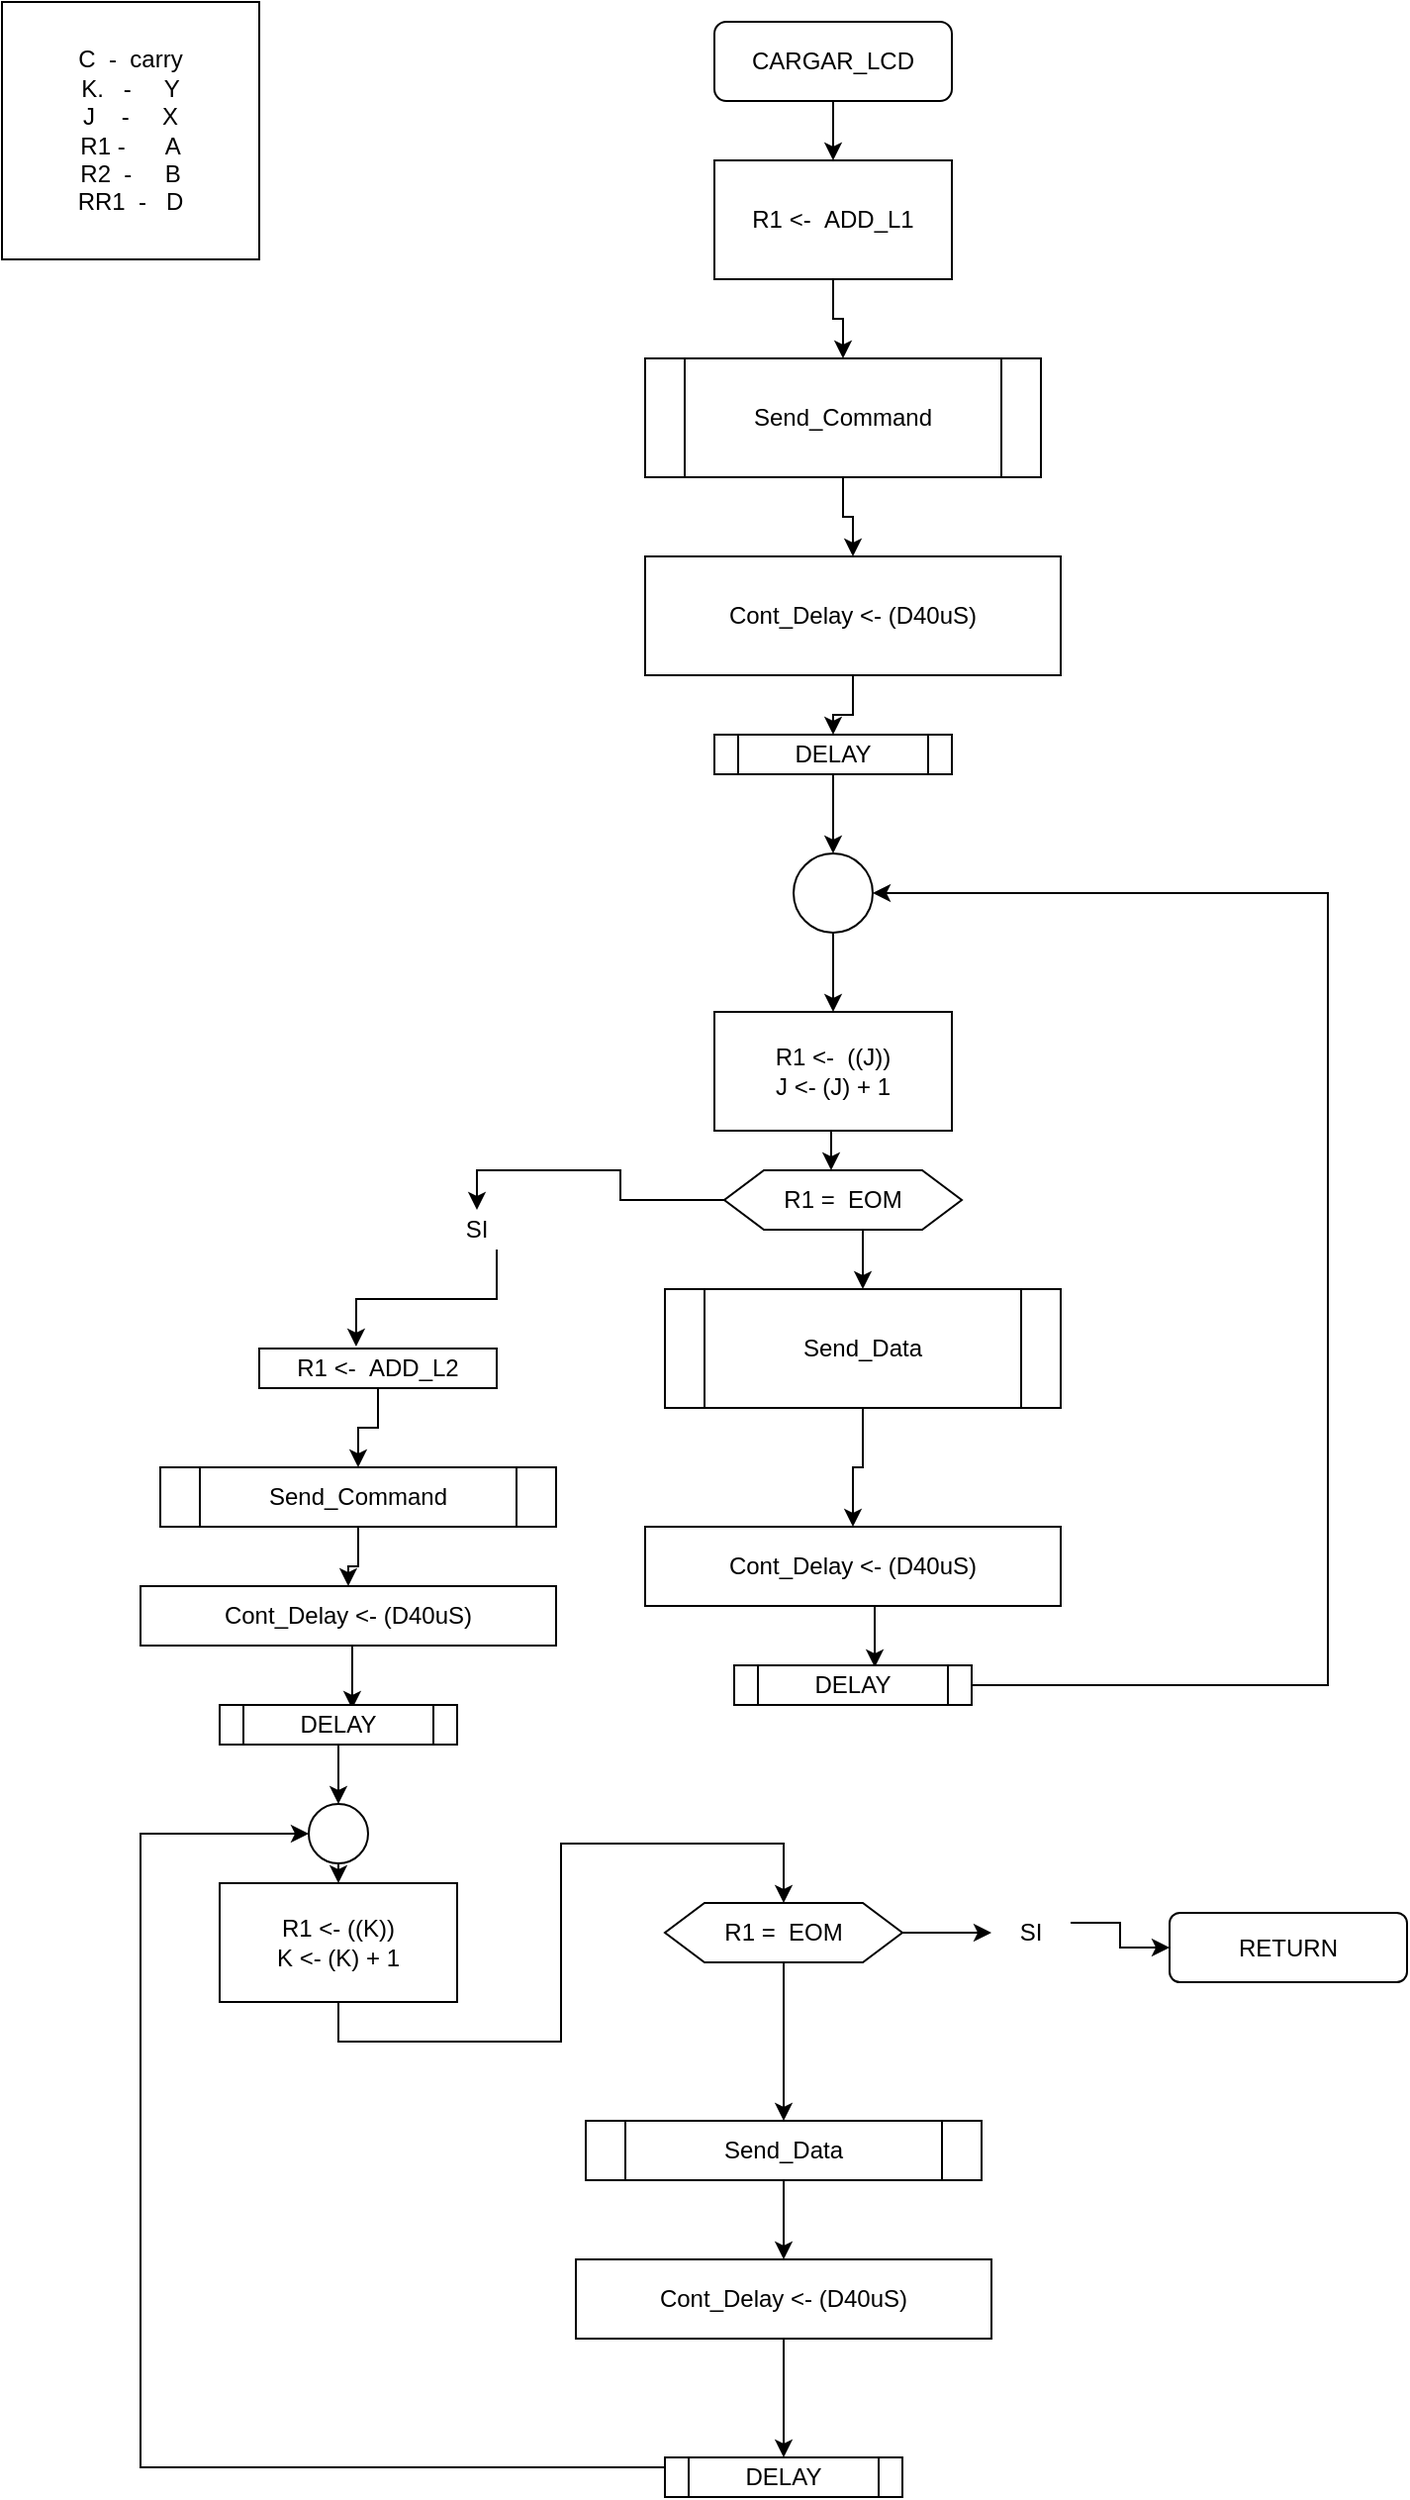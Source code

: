 <mxfile version="14.4.3" type="device"><diagram id="8yJUj1CK0QmkXh2uXSr3" name="Page-1"><mxGraphModel dx="641" dy="728" grid="1" gridSize="10" guides="1" tooltips="1" connect="1" arrows="1" fold="1" page="1" pageScale="1" pageWidth="850" pageHeight="1100" math="0" shadow="0"><root><mxCell id="0"/><mxCell id="1" parent="0"/><mxCell id="rOfRxUgfUwP2hhOxdXl6-1" value="C &amp;nbsp;- &amp;nbsp;carry&lt;br&gt;K. &amp;nbsp; - &amp;nbsp; &amp;nbsp; Y&lt;br&gt;J &amp;nbsp; &amp;nbsp;- &amp;nbsp; &amp;nbsp; X&lt;br&gt;R1 - &amp;nbsp; &amp;nbsp; &amp;nbsp;A&lt;br&gt;R2 &amp;nbsp;- &amp;nbsp; &amp;nbsp; B&lt;br&gt;RR1 &amp;nbsp;- &amp;nbsp; D" style="whiteSpace=wrap;html=1;aspect=fixed;" parent="1" vertex="1"><mxGeometry y="40" width="130" height="130" as="geometry"/></mxCell><mxCell id="rOfRxUgfUwP2hhOxdXl6-5" style="edgeStyle=orthogonalEdgeStyle;rounded=0;orthogonalLoop=1;jettySize=auto;html=1;exitX=0.5;exitY=1;exitDx=0;exitDy=0;entryX=0.5;entryY=0;entryDx=0;entryDy=0;" parent="1" source="rOfRxUgfUwP2hhOxdXl6-2" target="rOfRxUgfUwP2hhOxdXl6-3" edge="1"><mxGeometry relative="1" as="geometry"/></mxCell><mxCell id="rOfRxUgfUwP2hhOxdXl6-2" value="CARGAR_LCD" style="rounded=1;whiteSpace=wrap;html=1;" parent="1" vertex="1"><mxGeometry x="360" y="50" width="120" height="40" as="geometry"/></mxCell><mxCell id="rOfRxUgfUwP2hhOxdXl6-6" style="edgeStyle=orthogonalEdgeStyle;rounded=0;orthogonalLoop=1;jettySize=auto;html=1;exitX=0.5;exitY=1;exitDx=0;exitDy=0;" parent="1" source="rOfRxUgfUwP2hhOxdXl6-3" target="rOfRxUgfUwP2hhOxdXl6-4" edge="1"><mxGeometry relative="1" as="geometry"/></mxCell><mxCell id="rOfRxUgfUwP2hhOxdXl6-3" value="R1 &amp;lt;- &amp;nbsp;ADD_L1" style="rounded=0;whiteSpace=wrap;html=1;" parent="1" vertex="1"><mxGeometry x="360" y="120" width="120" height="60" as="geometry"/></mxCell><mxCell id="rOfRxUgfUwP2hhOxdXl6-8" style="edgeStyle=orthogonalEdgeStyle;rounded=0;orthogonalLoop=1;jettySize=auto;html=1;exitX=0.5;exitY=1;exitDx=0;exitDy=0;" parent="1" source="rOfRxUgfUwP2hhOxdXl6-4" target="rOfRxUgfUwP2hhOxdXl6-7" edge="1"><mxGeometry relative="1" as="geometry"/></mxCell><mxCell id="rOfRxUgfUwP2hhOxdXl6-4" value="Send_Command" style="shape=process;whiteSpace=wrap;html=1;backgroundOutline=1;" parent="1" vertex="1"><mxGeometry x="325" y="220" width="200" height="60" as="geometry"/></mxCell><mxCell id="rOfRxUgfUwP2hhOxdXl6-10" style="edgeStyle=orthogonalEdgeStyle;rounded=0;orthogonalLoop=1;jettySize=auto;html=1;exitX=0.5;exitY=1;exitDx=0;exitDy=0;" parent="1" source="rOfRxUgfUwP2hhOxdXl6-7" target="rOfRxUgfUwP2hhOxdXl6-9" edge="1"><mxGeometry relative="1" as="geometry"/></mxCell><mxCell id="rOfRxUgfUwP2hhOxdXl6-7" value="Cont_Delay &amp;lt;- (D40uS)" style="rounded=0;whiteSpace=wrap;html=1;" parent="1" vertex="1"><mxGeometry x="325" y="320" width="210" height="60" as="geometry"/></mxCell><mxCell id="rOfRxUgfUwP2hhOxdXl6-14" style="edgeStyle=orthogonalEdgeStyle;rounded=0;orthogonalLoop=1;jettySize=auto;html=1;exitX=0.5;exitY=1;exitDx=0;exitDy=0;entryX=0.5;entryY=0;entryDx=0;entryDy=0;" parent="1" source="rOfRxUgfUwP2hhOxdXl6-9" target="rOfRxUgfUwP2hhOxdXl6-11" edge="1"><mxGeometry relative="1" as="geometry"/></mxCell><mxCell id="rOfRxUgfUwP2hhOxdXl6-9" value="DELAY" style="shape=process;whiteSpace=wrap;html=1;backgroundOutline=1;" parent="1" vertex="1"><mxGeometry x="360" y="410" width="120" height="20" as="geometry"/></mxCell><mxCell id="rOfRxUgfUwP2hhOxdXl6-16" style="edgeStyle=orthogonalEdgeStyle;rounded=0;orthogonalLoop=1;jettySize=auto;html=1;exitX=0.5;exitY=1;exitDx=0;exitDy=0;entryX=0.5;entryY=0;entryDx=0;entryDy=0;" parent="1" source="rOfRxUgfUwP2hhOxdXl6-11" target="rOfRxUgfUwP2hhOxdXl6-15" edge="1"><mxGeometry relative="1" as="geometry"/></mxCell><mxCell id="rOfRxUgfUwP2hhOxdXl6-11" value="" style="ellipse;whiteSpace=wrap;html=1;aspect=fixed;" parent="1" vertex="1"><mxGeometry x="400" y="470" width="40" height="40" as="geometry"/></mxCell><mxCell id="rOfRxUgfUwP2hhOxdXl6-18" style="edgeStyle=orthogonalEdgeStyle;rounded=0;orthogonalLoop=1;jettySize=auto;html=1;exitX=0.5;exitY=1;exitDx=0;exitDy=0;entryX=0.45;entryY=0;entryDx=0;entryDy=0;entryPerimeter=0;" parent="1" source="rOfRxUgfUwP2hhOxdXl6-15" target="rOfRxUgfUwP2hhOxdXl6-17" edge="1"><mxGeometry relative="1" as="geometry"/></mxCell><mxCell id="rOfRxUgfUwP2hhOxdXl6-15" value="R1 &amp;lt;- &amp;nbsp;((J))&lt;br&gt;J &amp;lt;- (J) + 1" style="rounded=0;whiteSpace=wrap;html=1;" parent="1" vertex="1"><mxGeometry x="360" y="550" width="120" height="60" as="geometry"/></mxCell><mxCell id="rOfRxUgfUwP2hhOxdXl6-22" style="edgeStyle=orthogonalEdgeStyle;rounded=0;orthogonalLoop=1;jettySize=auto;html=1;exitX=0.5;exitY=1;exitDx=0;exitDy=0;entryX=0.5;entryY=0;entryDx=0;entryDy=0;" parent="1" source="rOfRxUgfUwP2hhOxdXl6-17" target="rOfRxUgfUwP2hhOxdXl6-19" edge="1"><mxGeometry relative="1" as="geometry"/></mxCell><mxCell id="rOfRxUgfUwP2hhOxdXl6-29" style="edgeStyle=orthogonalEdgeStyle;rounded=0;orthogonalLoop=1;jettySize=auto;html=1;exitX=0;exitY=0.5;exitDx=0;exitDy=0;entryX=0.5;entryY=0;entryDx=0;entryDy=0;" parent="1" source="rOfRxUgfUwP2hhOxdXl6-17" target="rOfRxUgfUwP2hhOxdXl6-28" edge="1"><mxGeometry relative="1" as="geometry"/></mxCell><mxCell id="rOfRxUgfUwP2hhOxdXl6-17" value="R1 = &amp;nbsp;EOM" style="shape=hexagon;perimeter=hexagonPerimeter2;whiteSpace=wrap;html=1;fixedSize=1;" parent="1" vertex="1"><mxGeometry x="365" y="630" width="120" height="30" as="geometry"/></mxCell><mxCell id="rOfRxUgfUwP2hhOxdXl6-23" style="edgeStyle=orthogonalEdgeStyle;rounded=0;orthogonalLoop=1;jettySize=auto;html=1;exitX=0.5;exitY=1;exitDx=0;exitDy=0;" parent="1" source="rOfRxUgfUwP2hhOxdXl6-19" target="rOfRxUgfUwP2hhOxdXl6-21" edge="1"><mxGeometry relative="1" as="geometry"/></mxCell><mxCell id="rOfRxUgfUwP2hhOxdXl6-19" value="Send_Data" style="shape=process;whiteSpace=wrap;html=1;backgroundOutline=1;" parent="1" vertex="1"><mxGeometry x="335" y="690" width="200" height="60" as="geometry"/></mxCell><mxCell id="rOfRxUgfUwP2hhOxdXl6-25" style="edgeStyle=orthogonalEdgeStyle;rounded=0;orthogonalLoop=1;jettySize=auto;html=1;exitX=0.5;exitY=1;exitDx=0;exitDy=0;entryX=0.592;entryY=0.05;entryDx=0;entryDy=0;entryPerimeter=0;" parent="1" source="rOfRxUgfUwP2hhOxdXl6-21" target="rOfRxUgfUwP2hhOxdXl6-24" edge="1"><mxGeometry relative="1" as="geometry"/></mxCell><mxCell id="rOfRxUgfUwP2hhOxdXl6-21" value="Cont_Delay &amp;lt;- (D40uS)" style="rounded=0;whiteSpace=wrap;html=1;" parent="1" vertex="1"><mxGeometry x="325" y="810" width="210" height="40" as="geometry"/></mxCell><mxCell id="rOfRxUgfUwP2hhOxdXl6-27" style="edgeStyle=orthogonalEdgeStyle;rounded=0;orthogonalLoop=1;jettySize=auto;html=1;exitX=1;exitY=0.5;exitDx=0;exitDy=0;entryX=1;entryY=0.5;entryDx=0;entryDy=0;" parent="1" source="rOfRxUgfUwP2hhOxdXl6-24" target="rOfRxUgfUwP2hhOxdXl6-11" edge="1"><mxGeometry relative="1" as="geometry"><Array as="points"><mxPoint x="670" y="890"/><mxPoint x="670" y="490"/></Array></mxGeometry></mxCell><mxCell id="rOfRxUgfUwP2hhOxdXl6-24" value="DELAY" style="shape=process;whiteSpace=wrap;html=1;backgroundOutline=1;" parent="1" vertex="1"><mxGeometry x="370" y="880" width="120" height="20" as="geometry"/></mxCell><mxCell id="rOfRxUgfUwP2hhOxdXl6-33" style="edgeStyle=orthogonalEdgeStyle;rounded=0;orthogonalLoop=1;jettySize=auto;html=1;exitX=0.75;exitY=1;exitDx=0;exitDy=0;entryX=0.408;entryY=-0.05;entryDx=0;entryDy=0;entryPerimeter=0;" parent="1" source="rOfRxUgfUwP2hhOxdXl6-28" target="rOfRxUgfUwP2hhOxdXl6-30" edge="1"><mxGeometry relative="1" as="geometry"/></mxCell><mxCell id="rOfRxUgfUwP2hhOxdXl6-28" value="SI" style="text;html=1;strokeColor=none;fillColor=none;align=center;verticalAlign=middle;whiteSpace=wrap;rounded=0;" parent="1" vertex="1"><mxGeometry x="220" y="650" width="40" height="20" as="geometry"/></mxCell><mxCell id="rOfRxUgfUwP2hhOxdXl6-34" style="edgeStyle=orthogonalEdgeStyle;rounded=0;orthogonalLoop=1;jettySize=auto;html=1;exitX=0.5;exitY=1;exitDx=0;exitDy=0;" parent="1" source="rOfRxUgfUwP2hhOxdXl6-30" target="rOfRxUgfUwP2hhOxdXl6-32" edge="1"><mxGeometry relative="1" as="geometry"/></mxCell><mxCell id="rOfRxUgfUwP2hhOxdXl6-30" value="R1 &amp;lt;- &amp;nbsp;ADD_L2" style="rounded=0;whiteSpace=wrap;html=1;" parent="1" vertex="1"><mxGeometry x="130" y="720" width="120" height="20" as="geometry"/></mxCell><mxCell id="rOfRxUgfUwP2hhOxdXl6-31" style="edgeStyle=orthogonalEdgeStyle;rounded=0;orthogonalLoop=1;jettySize=auto;html=1;exitX=0.5;exitY=1;exitDx=0;exitDy=0;" parent="1" source="rOfRxUgfUwP2hhOxdXl6-4" target="rOfRxUgfUwP2hhOxdXl6-4" edge="1"><mxGeometry relative="1" as="geometry"/></mxCell><mxCell id="rOfRxUgfUwP2hhOxdXl6-36" style="edgeStyle=orthogonalEdgeStyle;rounded=0;orthogonalLoop=1;jettySize=auto;html=1;exitX=0.5;exitY=1;exitDx=0;exitDy=0;" parent="1" source="rOfRxUgfUwP2hhOxdXl6-32" target="rOfRxUgfUwP2hhOxdXl6-35" edge="1"><mxGeometry relative="1" as="geometry"/></mxCell><mxCell id="rOfRxUgfUwP2hhOxdXl6-32" value="Send_Command" style="shape=process;whiteSpace=wrap;html=1;backgroundOutline=1;" parent="1" vertex="1"><mxGeometry x="80" y="780" width="200" height="30" as="geometry"/></mxCell><mxCell id="rOfRxUgfUwP2hhOxdXl6-38" style="edgeStyle=orthogonalEdgeStyle;rounded=0;orthogonalLoop=1;jettySize=auto;html=1;exitX=0.5;exitY=1;exitDx=0;exitDy=0;entryX=0.558;entryY=0.1;entryDx=0;entryDy=0;entryPerimeter=0;" parent="1" source="rOfRxUgfUwP2hhOxdXl6-35" target="rOfRxUgfUwP2hhOxdXl6-37" edge="1"><mxGeometry relative="1" as="geometry"/></mxCell><mxCell id="rOfRxUgfUwP2hhOxdXl6-35" value="Cont_Delay &amp;lt;- (D40uS)" style="rounded=0;whiteSpace=wrap;html=1;" parent="1" vertex="1"><mxGeometry x="70" y="840" width="210" height="30" as="geometry"/></mxCell><mxCell id="rOfRxUgfUwP2hhOxdXl6-41" style="edgeStyle=orthogonalEdgeStyle;rounded=0;orthogonalLoop=1;jettySize=auto;html=1;exitX=0.5;exitY=1;exitDx=0;exitDy=0;entryX=0.5;entryY=0;entryDx=0;entryDy=0;" parent="1" source="rOfRxUgfUwP2hhOxdXl6-37" target="rOfRxUgfUwP2hhOxdXl6-40" edge="1"><mxGeometry relative="1" as="geometry"/></mxCell><mxCell id="rOfRxUgfUwP2hhOxdXl6-37" value="DELAY" style="shape=process;whiteSpace=wrap;html=1;backgroundOutline=1;" parent="1" vertex="1"><mxGeometry x="110" y="900" width="120" height="20" as="geometry"/></mxCell><mxCell id="rOfRxUgfUwP2hhOxdXl6-44" style="edgeStyle=orthogonalEdgeStyle;rounded=0;orthogonalLoop=1;jettySize=auto;html=1;exitX=0.5;exitY=1;exitDx=0;exitDy=0;entryX=0.5;entryY=0;entryDx=0;entryDy=0;" parent="1" source="rOfRxUgfUwP2hhOxdXl6-39" target="rOfRxUgfUwP2hhOxdXl6-43" edge="1"><mxGeometry relative="1" as="geometry"/></mxCell><mxCell id="rOfRxUgfUwP2hhOxdXl6-39" value="R1 &amp;lt;- ((K))&lt;br&gt;K &amp;lt;- (K) + 1" style="rounded=0;whiteSpace=wrap;html=1;" parent="1" vertex="1"><mxGeometry x="110" y="990" width="120" height="60" as="geometry"/></mxCell><mxCell id="rOfRxUgfUwP2hhOxdXl6-42" style="edgeStyle=orthogonalEdgeStyle;rounded=0;orthogonalLoop=1;jettySize=auto;html=1;exitX=0.5;exitY=1;exitDx=0;exitDy=0;entryX=0.5;entryY=0;entryDx=0;entryDy=0;" parent="1" source="rOfRxUgfUwP2hhOxdXl6-40" target="rOfRxUgfUwP2hhOxdXl6-39" edge="1"><mxGeometry relative="1" as="geometry"/></mxCell><mxCell id="rOfRxUgfUwP2hhOxdXl6-40" value="" style="ellipse;whiteSpace=wrap;html=1;aspect=fixed;" parent="1" vertex="1"><mxGeometry x="155" y="950" width="30" height="30" as="geometry"/></mxCell><mxCell id="rOfRxUgfUwP2hhOxdXl6-46" style="edgeStyle=orthogonalEdgeStyle;rounded=0;orthogonalLoop=1;jettySize=auto;html=1;exitX=1;exitY=0.5;exitDx=0;exitDy=0;" parent="1" source="rOfRxUgfUwP2hhOxdXl6-43" target="rOfRxUgfUwP2hhOxdXl6-45" edge="1"><mxGeometry relative="1" as="geometry"/></mxCell><mxCell id="rOfRxUgfUwP2hhOxdXl6-50" style="edgeStyle=orthogonalEdgeStyle;rounded=0;orthogonalLoop=1;jettySize=auto;html=1;exitX=0.5;exitY=1;exitDx=0;exitDy=0;" parent="1" source="rOfRxUgfUwP2hhOxdXl6-43" target="rOfRxUgfUwP2hhOxdXl6-49" edge="1"><mxGeometry relative="1" as="geometry"/></mxCell><mxCell id="rOfRxUgfUwP2hhOxdXl6-43" value="R1 = &amp;nbsp;EOM" style="shape=hexagon;perimeter=hexagonPerimeter2;whiteSpace=wrap;html=1;fixedSize=1;" parent="1" vertex="1"><mxGeometry x="335" y="1000" width="120" height="30" as="geometry"/></mxCell><mxCell id="rOfRxUgfUwP2hhOxdXl6-48" style="edgeStyle=orthogonalEdgeStyle;rounded=0;orthogonalLoop=1;jettySize=auto;html=1;exitX=1;exitY=0.25;exitDx=0;exitDy=0;" parent="1" source="rOfRxUgfUwP2hhOxdXl6-45" target="rOfRxUgfUwP2hhOxdXl6-47" edge="1"><mxGeometry relative="1" as="geometry"/></mxCell><mxCell id="rOfRxUgfUwP2hhOxdXl6-45" value="SI" style="text;html=1;strokeColor=none;fillColor=none;align=center;verticalAlign=middle;whiteSpace=wrap;rounded=0;" parent="1" vertex="1"><mxGeometry x="500" y="1005" width="40" height="20" as="geometry"/></mxCell><mxCell id="rOfRxUgfUwP2hhOxdXl6-47" value="RETURN" style="rounded=1;whiteSpace=wrap;html=1;" parent="1" vertex="1"><mxGeometry x="590" y="1005" width="120" height="35" as="geometry"/></mxCell><mxCell id="rOfRxUgfUwP2hhOxdXl6-52" style="edgeStyle=orthogonalEdgeStyle;rounded=0;orthogonalLoop=1;jettySize=auto;html=1;exitX=0.5;exitY=1;exitDx=0;exitDy=0;entryX=0.5;entryY=0;entryDx=0;entryDy=0;" parent="1" source="rOfRxUgfUwP2hhOxdXl6-49" target="rOfRxUgfUwP2hhOxdXl6-51" edge="1"><mxGeometry relative="1" as="geometry"/></mxCell><mxCell id="rOfRxUgfUwP2hhOxdXl6-49" value="Send_Data" style="shape=process;whiteSpace=wrap;html=1;backgroundOutline=1;" parent="1" vertex="1"><mxGeometry x="295" y="1110" width="200" height="30" as="geometry"/></mxCell><mxCell id="rOfRxUgfUwP2hhOxdXl6-54" style="edgeStyle=orthogonalEdgeStyle;rounded=0;orthogonalLoop=1;jettySize=auto;html=1;exitX=0.5;exitY=1;exitDx=0;exitDy=0;entryX=0.5;entryY=0;entryDx=0;entryDy=0;" parent="1" source="rOfRxUgfUwP2hhOxdXl6-51" target="rOfRxUgfUwP2hhOxdXl6-53" edge="1"><mxGeometry relative="1" as="geometry"/></mxCell><mxCell id="rOfRxUgfUwP2hhOxdXl6-51" value="Cont_Delay &amp;lt;- (D40uS)" style="rounded=0;whiteSpace=wrap;html=1;" parent="1" vertex="1"><mxGeometry x="290" y="1180" width="210" height="40" as="geometry"/></mxCell><mxCell id="rOfRxUgfUwP2hhOxdXl6-55" style="edgeStyle=orthogonalEdgeStyle;rounded=0;orthogonalLoop=1;jettySize=auto;html=1;exitX=0;exitY=0.25;exitDx=0;exitDy=0;entryX=0;entryY=0.5;entryDx=0;entryDy=0;" parent="1" source="rOfRxUgfUwP2hhOxdXl6-53" target="rOfRxUgfUwP2hhOxdXl6-40" edge="1"><mxGeometry relative="1" as="geometry"><Array as="points"><mxPoint x="70" y="1285"/><mxPoint x="70" y="965"/></Array></mxGeometry></mxCell><mxCell id="rOfRxUgfUwP2hhOxdXl6-53" value="DELAY" style="shape=process;whiteSpace=wrap;html=1;backgroundOutline=1;" parent="1" vertex="1"><mxGeometry x="335" y="1280" width="120" height="20" as="geometry"/></mxCell></root></mxGraphModel></diagram></mxfile>